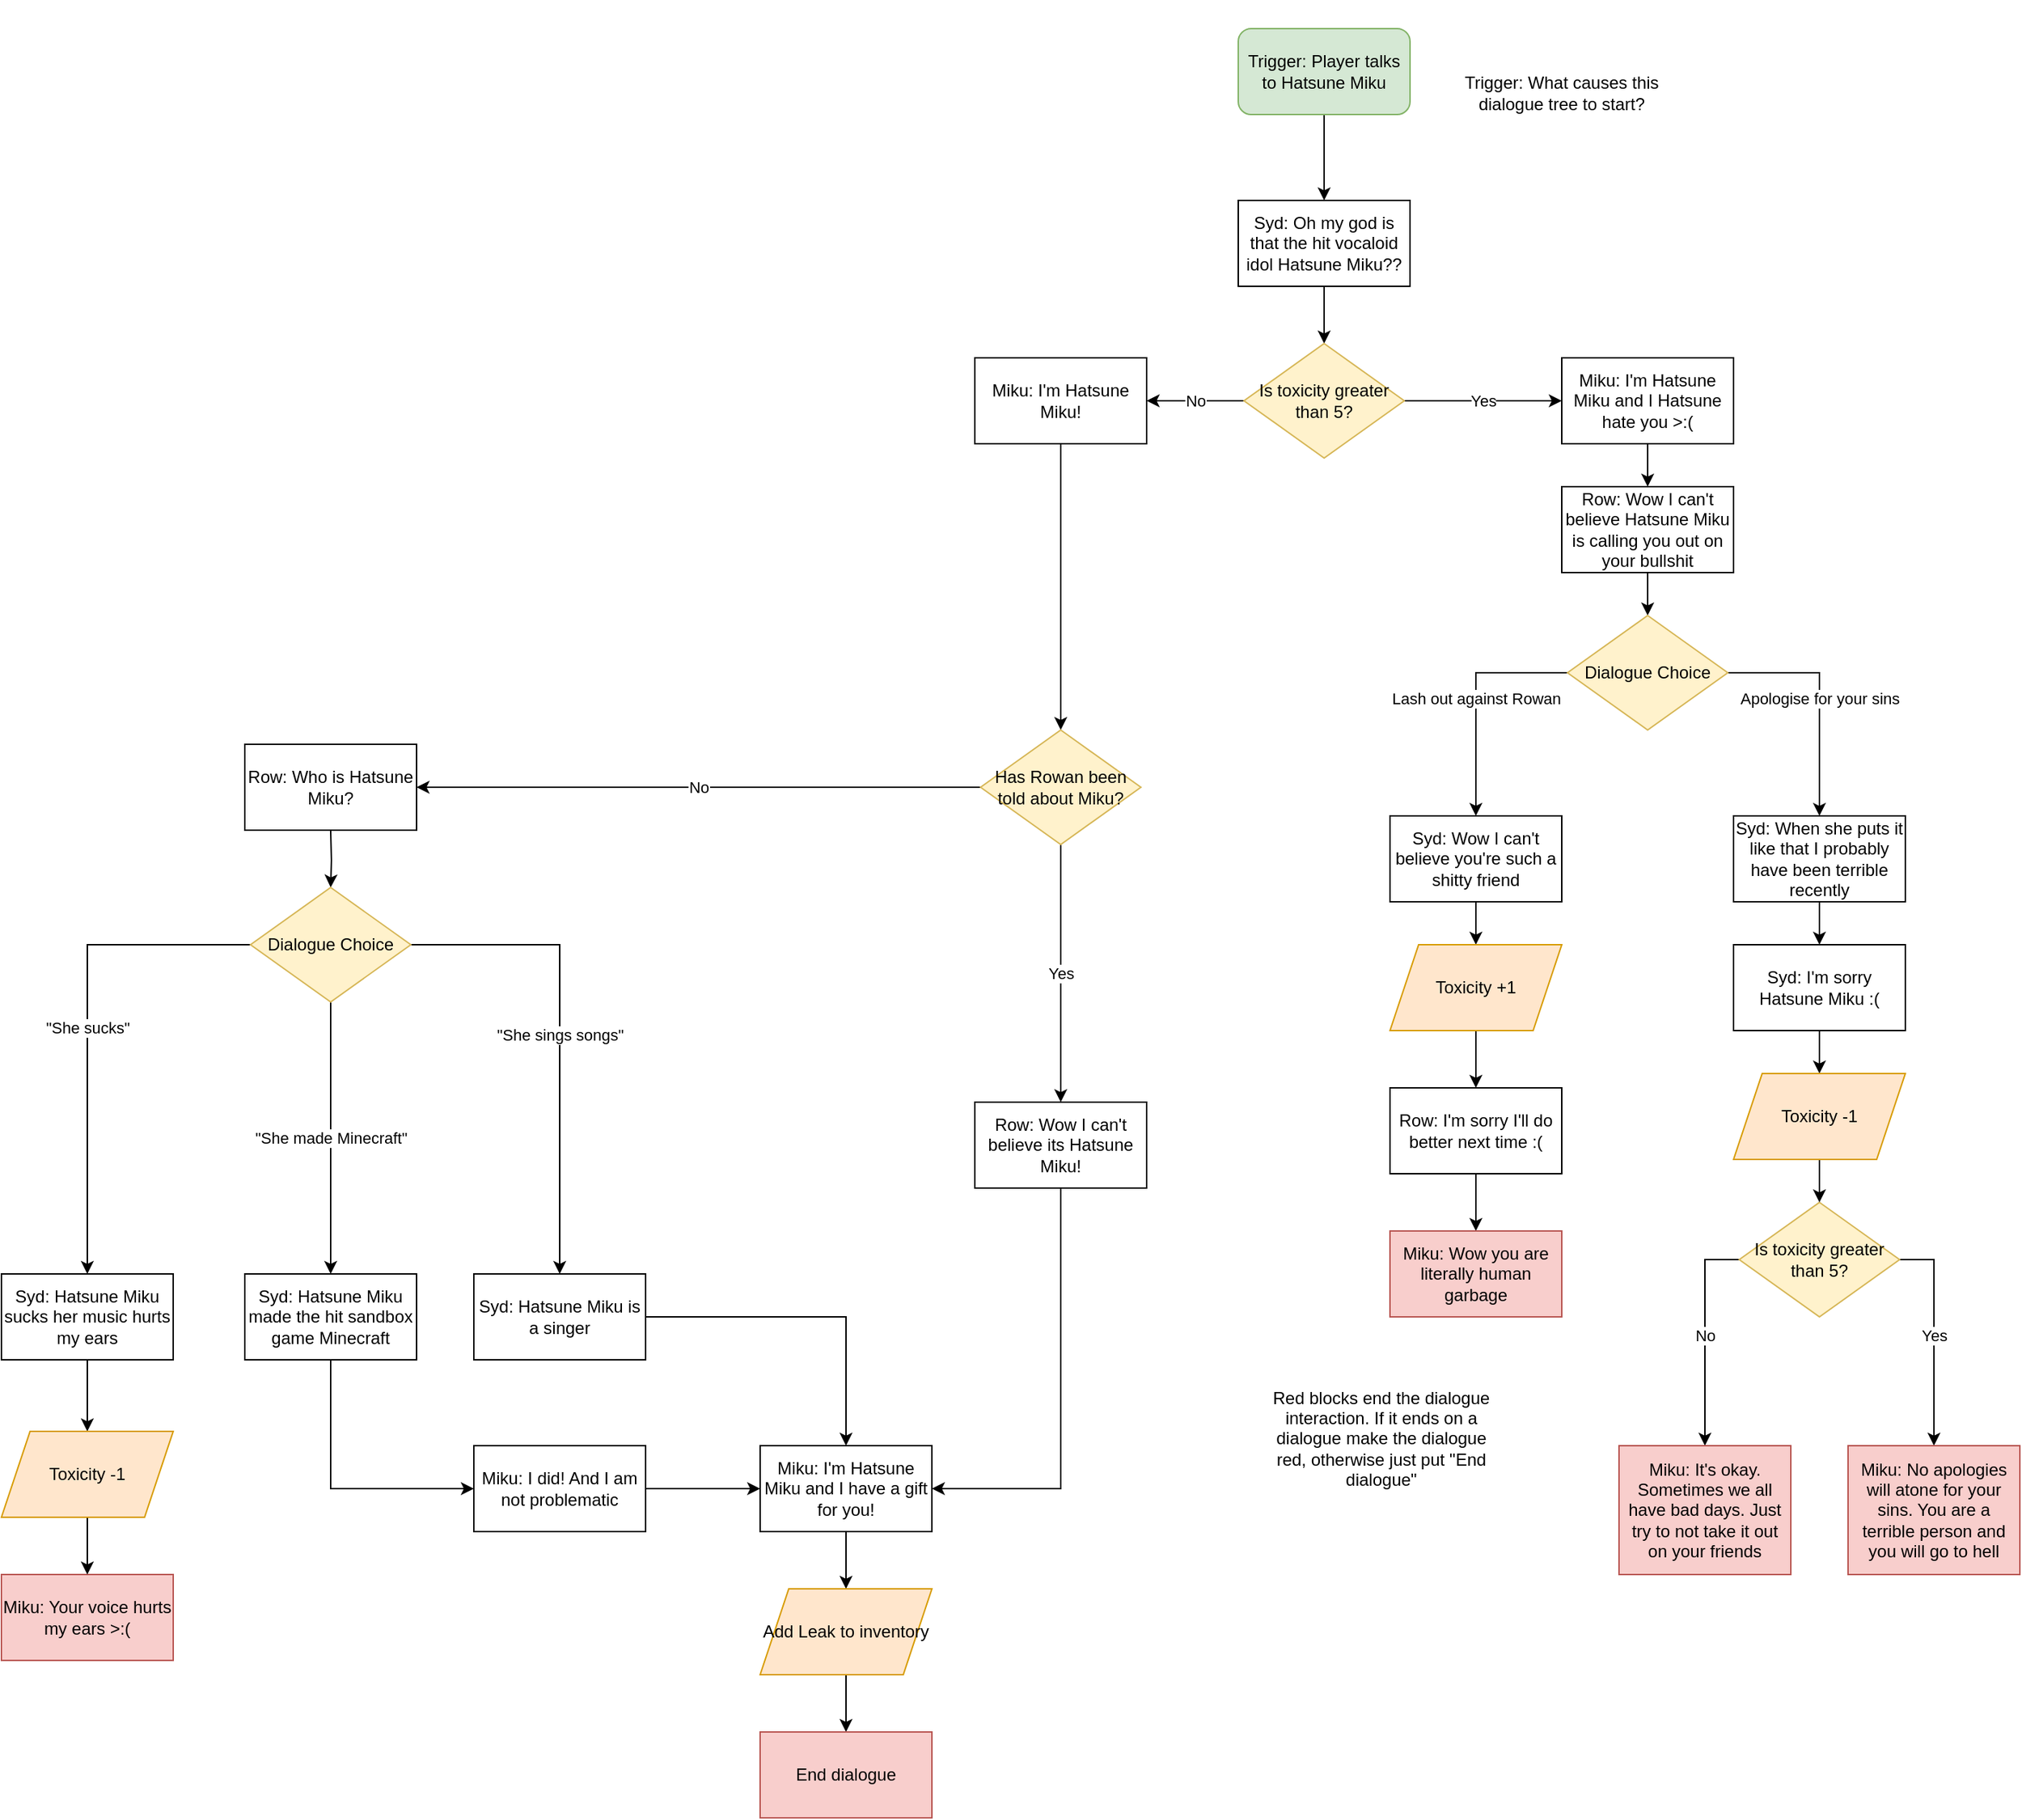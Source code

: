 <mxfile version="19.0.1" type="github"><diagram id="PjW7p8ZUTWmE0yKOg7Vm" name="Page-1"><mxGraphModel dx="3671" dy="1404" grid="1" gridSize="10" guides="1" tooltips="1" connect="1" arrows="1" fold="1" page="1" pageScale="1" pageWidth="827" pageHeight="1169" math="0" shadow="0"><root><mxCell id="0"/><mxCell id="1" parent="0"/><mxCell id="E0NGC6ElJK4z35FWlajR-3" style="edgeStyle=orthogonalEdgeStyle;rounded=0;orthogonalLoop=1;jettySize=auto;html=1;exitX=0.5;exitY=1;exitDx=0;exitDy=0;entryX=0.5;entryY=0;entryDx=0;entryDy=0;" edge="1" parent="1" source="E0NGC6ElJK4z35FWlajR-1" target="E0NGC6ElJK4z35FWlajR-2"><mxGeometry relative="1" as="geometry"/></mxCell><mxCell id="E0NGC6ElJK4z35FWlajR-1" value="Trigger: Player talks to Hatsune Miku" style="rounded=1;whiteSpace=wrap;html=1;fillColor=#d5e8d4;strokeColor=#82b366;" vertex="1" parent="1"><mxGeometry x="294" y="660" width="120" height="60" as="geometry"/></mxCell><mxCell id="E0NGC6ElJK4z35FWlajR-5" style="edgeStyle=orthogonalEdgeStyle;rounded=0;orthogonalLoop=1;jettySize=auto;html=1;exitX=0.5;exitY=1;exitDx=0;exitDy=0;entryX=0.5;entryY=0;entryDx=0;entryDy=0;" edge="1" parent="1" source="E0NGC6ElJK4z35FWlajR-2" target="E0NGC6ElJK4z35FWlajR-4"><mxGeometry relative="1" as="geometry"/></mxCell><mxCell id="E0NGC6ElJK4z35FWlajR-2" value="Syd: Oh my god is that the hit vocaloid idol Hatsune Miku??" style="rounded=0;whiteSpace=wrap;html=1;" vertex="1" parent="1"><mxGeometry x="294" y="780" width="120" height="60" as="geometry"/></mxCell><mxCell id="E0NGC6ElJK4z35FWlajR-7" value="Yes" style="edgeStyle=orthogonalEdgeStyle;rounded=0;orthogonalLoop=1;jettySize=auto;html=1;exitX=1;exitY=0.5;exitDx=0;exitDy=0;entryX=0;entryY=0.5;entryDx=0;entryDy=0;" edge="1" parent="1" source="E0NGC6ElJK4z35FWlajR-4" target="E0NGC6ElJK4z35FWlajR-6"><mxGeometry relative="1" as="geometry"/></mxCell><mxCell id="E0NGC6ElJK4z35FWlajR-9" value="No" style="edgeStyle=orthogonalEdgeStyle;rounded=0;orthogonalLoop=1;jettySize=auto;html=1;exitX=0;exitY=0.5;exitDx=0;exitDy=0;" edge="1" parent="1" source="E0NGC6ElJK4z35FWlajR-4" target="E0NGC6ElJK4z35FWlajR-8"><mxGeometry relative="1" as="geometry"/></mxCell><mxCell id="E0NGC6ElJK4z35FWlajR-4" value="Is toxicity greater &lt;br&gt;than 5?" style="rhombus;whiteSpace=wrap;html=1;fillColor=#fff2cc;strokeColor=#d6b656;" vertex="1" parent="1"><mxGeometry x="298" y="880" width="112" height="80" as="geometry"/></mxCell><mxCell id="E0NGC6ElJK4z35FWlajR-11" style="edgeStyle=orthogonalEdgeStyle;rounded=0;orthogonalLoop=1;jettySize=auto;html=1;exitX=0.5;exitY=1;exitDx=0;exitDy=0;" edge="1" parent="1" source="E0NGC6ElJK4z35FWlajR-6" target="E0NGC6ElJK4z35FWlajR-10"><mxGeometry relative="1" as="geometry"/></mxCell><mxCell id="E0NGC6ElJK4z35FWlajR-6" value="Miku: I'm Hatsune Miku and I Hatsune hate you &amp;gt;:(" style="rounded=0;whiteSpace=wrap;html=1;" vertex="1" parent="1"><mxGeometry x="520" y="890" width="120" height="60" as="geometry"/></mxCell><mxCell id="E0NGC6ElJK4z35FWlajR-48" style="edgeStyle=orthogonalEdgeStyle;rounded=0;orthogonalLoop=1;jettySize=auto;html=1;exitX=0.5;exitY=1;exitDx=0;exitDy=0;" edge="1" parent="1" source="E0NGC6ElJK4z35FWlajR-8" target="E0NGC6ElJK4z35FWlajR-47"><mxGeometry relative="1" as="geometry"/></mxCell><mxCell id="E0NGC6ElJK4z35FWlajR-8" value="Miku: I'm Hatsune Miku!" style="rounded=0;whiteSpace=wrap;html=1;" vertex="1" parent="1"><mxGeometry x="110" y="890" width="120" height="60" as="geometry"/></mxCell><mxCell id="E0NGC6ElJK4z35FWlajR-13" style="edgeStyle=orthogonalEdgeStyle;rounded=0;orthogonalLoop=1;jettySize=auto;html=1;exitX=0.5;exitY=1;exitDx=0;exitDy=0;" edge="1" parent="1" source="E0NGC6ElJK4z35FWlajR-10" target="E0NGC6ElJK4z35FWlajR-12"><mxGeometry relative="1" as="geometry"/></mxCell><mxCell id="E0NGC6ElJK4z35FWlajR-10" value="Row: Wow I can't believe Hatsune Miku is calling you out on your bullshit" style="rounded=0;whiteSpace=wrap;html=1;" vertex="1" parent="1"><mxGeometry x="520" y="980" width="120" height="60" as="geometry"/></mxCell><mxCell id="E0NGC6ElJK4z35FWlajR-15" value="Lash out against Rowan" style="edgeStyle=orthogonalEdgeStyle;rounded=0;orthogonalLoop=1;jettySize=auto;html=1;exitX=0;exitY=0.5;exitDx=0;exitDy=0;" edge="1" parent="1" source="E0NGC6ElJK4z35FWlajR-12" target="E0NGC6ElJK4z35FWlajR-14"><mxGeometry relative="1" as="geometry"/></mxCell><mxCell id="E0NGC6ElJK4z35FWlajR-17" value="Apologise for your sins" style="edgeStyle=orthogonalEdgeStyle;rounded=0;orthogonalLoop=1;jettySize=auto;html=1;exitX=1;exitY=0.5;exitDx=0;exitDy=0;" edge="1" parent="1" source="E0NGC6ElJK4z35FWlajR-12" target="E0NGC6ElJK4z35FWlajR-16"><mxGeometry relative="1" as="geometry"/></mxCell><mxCell id="E0NGC6ElJK4z35FWlajR-12" value="Dialogue Choice" style="rhombus;whiteSpace=wrap;html=1;fillColor=#fff2cc;strokeColor=#d6b656;" vertex="1" parent="1"><mxGeometry x="524" y="1070" width="112" height="80" as="geometry"/></mxCell><mxCell id="E0NGC6ElJK4z35FWlajR-40" style="edgeStyle=orthogonalEdgeStyle;rounded=0;orthogonalLoop=1;jettySize=auto;html=1;exitX=0.5;exitY=1;exitDx=0;exitDy=0;entryX=0.5;entryY=0;entryDx=0;entryDy=0;" edge="1" parent="1" source="E0NGC6ElJK4z35FWlajR-14" target="E0NGC6ElJK4z35FWlajR-39"><mxGeometry relative="1" as="geometry"/></mxCell><mxCell id="E0NGC6ElJK4z35FWlajR-14" value="Syd: Wow I can't believe you're such a shitty friend" style="rounded=0;whiteSpace=wrap;html=1;" vertex="1" parent="1"><mxGeometry x="400" y="1210" width="120" height="60" as="geometry"/></mxCell><mxCell id="E0NGC6ElJK4z35FWlajR-19" style="edgeStyle=orthogonalEdgeStyle;rounded=0;orthogonalLoop=1;jettySize=auto;html=1;exitX=0.5;exitY=1;exitDx=0;exitDy=0;entryX=0.5;entryY=0;entryDx=0;entryDy=0;" edge="1" parent="1" source="E0NGC6ElJK4z35FWlajR-16" target="E0NGC6ElJK4z35FWlajR-18"><mxGeometry relative="1" as="geometry"/></mxCell><mxCell id="E0NGC6ElJK4z35FWlajR-16" value="Syd: When she puts it like that I probably have been terrible recently" style="rounded=0;whiteSpace=wrap;html=1;" vertex="1" parent="1"><mxGeometry x="640" y="1210" width="120" height="60" as="geometry"/></mxCell><mxCell id="E0NGC6ElJK4z35FWlajR-38" style="edgeStyle=orthogonalEdgeStyle;rounded=0;orthogonalLoop=1;jettySize=auto;html=1;exitX=0.5;exitY=1;exitDx=0;exitDy=0;entryX=0.5;entryY=0;entryDx=0;entryDy=0;" edge="1" parent="1" source="E0NGC6ElJK4z35FWlajR-18" target="E0NGC6ElJK4z35FWlajR-33"><mxGeometry relative="1" as="geometry"/></mxCell><mxCell id="E0NGC6ElJK4z35FWlajR-18" value="Syd: I'm sorry Hatsune Miku :(" style="rounded=0;whiteSpace=wrap;html=1;" vertex="1" parent="1"><mxGeometry x="640" y="1300" width="120" height="60" as="geometry"/></mxCell><mxCell id="E0NGC6ElJK4z35FWlajR-25" value="No" style="edgeStyle=orthogonalEdgeStyle;rounded=0;orthogonalLoop=1;jettySize=auto;html=1;exitX=0;exitY=0.5;exitDx=0;exitDy=0;entryX=0.5;entryY=0;entryDx=0;entryDy=0;" edge="1" parent="1" source="E0NGC6ElJK4z35FWlajR-22" target="E0NGC6ElJK4z35FWlajR-24"><mxGeometry relative="1" as="geometry"/></mxCell><mxCell id="E0NGC6ElJK4z35FWlajR-27" value="Yes" style="edgeStyle=orthogonalEdgeStyle;rounded=0;orthogonalLoop=1;jettySize=auto;html=1;exitX=1;exitY=0.5;exitDx=0;exitDy=0;entryX=0.5;entryY=0;entryDx=0;entryDy=0;" edge="1" parent="1" source="E0NGC6ElJK4z35FWlajR-22" target="E0NGC6ElJK4z35FWlajR-26"><mxGeometry relative="1" as="geometry"/></mxCell><mxCell id="E0NGC6ElJK4z35FWlajR-22" value="Is toxicity greater &lt;br&gt;than 5?" style="rhombus;whiteSpace=wrap;html=1;fillColor=#fff2cc;strokeColor=#d6b656;" vertex="1" parent="1"><mxGeometry x="644" y="1480" width="112" height="80" as="geometry"/></mxCell><mxCell id="E0NGC6ElJK4z35FWlajR-24" value="Miku: It's okay. Sometimes we all have bad days. Just try to not take it out on your friends" style="rounded=0;whiteSpace=wrap;html=1;fillColor=#f8cecc;strokeColor=#b85450;" vertex="1" parent="1"><mxGeometry x="560" y="1650" width="120" height="90" as="geometry"/></mxCell><mxCell id="E0NGC6ElJK4z35FWlajR-26" value="Miku: No apologies will atone for your sins. You are a terrible person and you will go to hell" style="rounded=0;whiteSpace=wrap;html=1;fillColor=#f8cecc;strokeColor=#b85450;" vertex="1" parent="1"><mxGeometry x="720" y="1650" width="120" height="90" as="geometry"/></mxCell><mxCell id="E0NGC6ElJK4z35FWlajR-37" style="edgeStyle=orthogonalEdgeStyle;rounded=0;orthogonalLoop=1;jettySize=auto;html=1;exitX=0.5;exitY=1;exitDx=0;exitDy=0;entryX=0.5;entryY=0;entryDx=0;entryDy=0;" edge="1" parent="1" source="E0NGC6ElJK4z35FWlajR-33" target="E0NGC6ElJK4z35FWlajR-22"><mxGeometry relative="1" as="geometry"/></mxCell><mxCell id="E0NGC6ElJK4z35FWlajR-33" value="Toxicity -1" style="shape=parallelogram;perimeter=parallelogramPerimeter;whiteSpace=wrap;html=1;fixedSize=1;fillColor=#ffe6cc;strokeColor=#d79b00;" vertex="1" parent="1"><mxGeometry x="640" y="1390" width="120" height="60" as="geometry"/></mxCell><mxCell id="E0NGC6ElJK4z35FWlajR-44" style="edgeStyle=orthogonalEdgeStyle;rounded=0;orthogonalLoop=1;jettySize=auto;html=1;exitX=0.5;exitY=1;exitDx=0;exitDy=0;" edge="1" parent="1" source="E0NGC6ElJK4z35FWlajR-39" target="E0NGC6ElJK4z35FWlajR-43"><mxGeometry relative="1" as="geometry"/></mxCell><mxCell id="E0NGC6ElJK4z35FWlajR-39" value="Toxicity +1" style="shape=parallelogram;perimeter=parallelogramPerimeter;whiteSpace=wrap;html=1;fixedSize=1;fillColor=#ffe6cc;strokeColor=#d79b00;" vertex="1" parent="1"><mxGeometry x="400" y="1300" width="120" height="60" as="geometry"/></mxCell><mxCell id="E0NGC6ElJK4z35FWlajR-41" value="Trigger: What causes this dialogue tree to start?" style="text;html=1;strokeColor=none;fillColor=none;align=center;verticalAlign=middle;whiteSpace=wrap;rounded=0;" vertex="1" parent="1"><mxGeometry x="440" y="640" width="160" height="130" as="geometry"/></mxCell><mxCell id="E0NGC6ElJK4z35FWlajR-42" value="Red blocks end the dialogue interaction. If it ends on a dialogue make the dialogue red, otherwise just put &quot;End dialogue&quot;" style="text;html=1;strokeColor=none;fillColor=none;align=center;verticalAlign=middle;whiteSpace=wrap;rounded=0;" vertex="1" parent="1"><mxGeometry x="314" y="1580" width="160" height="130" as="geometry"/></mxCell><mxCell id="E0NGC6ElJK4z35FWlajR-46" style="edgeStyle=orthogonalEdgeStyle;rounded=0;orthogonalLoop=1;jettySize=auto;html=1;exitX=0.5;exitY=1;exitDx=0;exitDy=0;entryX=0.5;entryY=0;entryDx=0;entryDy=0;" edge="1" parent="1" source="E0NGC6ElJK4z35FWlajR-43" target="E0NGC6ElJK4z35FWlajR-45"><mxGeometry relative="1" as="geometry"/></mxCell><mxCell id="E0NGC6ElJK4z35FWlajR-43" value="Row: I'm sorry I'll do better next time :(" style="rounded=0;whiteSpace=wrap;html=1;" vertex="1" parent="1"><mxGeometry x="400" y="1400" width="120" height="60" as="geometry"/></mxCell><mxCell id="E0NGC6ElJK4z35FWlajR-45" value="Miku: Wow you are literally human garbage" style="rounded=0;whiteSpace=wrap;html=1;fillColor=#f8cecc;strokeColor=#b85450;" vertex="1" parent="1"><mxGeometry x="400" y="1500" width="120" height="60" as="geometry"/></mxCell><mxCell id="E0NGC6ElJK4z35FWlajR-50" value="Yes" style="edgeStyle=orthogonalEdgeStyle;rounded=0;orthogonalLoop=1;jettySize=auto;html=1;exitX=0.5;exitY=1;exitDx=0;exitDy=0;" edge="1" parent="1" source="E0NGC6ElJK4z35FWlajR-47" target="E0NGC6ElJK4z35FWlajR-49"><mxGeometry relative="1" as="geometry"><Array as="points"><mxPoint x="170" y="1270"/><mxPoint x="170" y="1270"/></Array></mxGeometry></mxCell><mxCell id="E0NGC6ElJK4z35FWlajR-52" value="No" style="edgeStyle=orthogonalEdgeStyle;rounded=0;orthogonalLoop=1;jettySize=auto;html=1;exitX=0;exitY=0.5;exitDx=0;exitDy=0;entryX=1;entryY=0.5;entryDx=0;entryDy=0;" edge="1" parent="1" source="E0NGC6ElJK4z35FWlajR-47" target="E0NGC6ElJK4z35FWlajR-51"><mxGeometry relative="1" as="geometry"><Array as="points"><mxPoint x="44" y="1190"/></Array></mxGeometry></mxCell><mxCell id="E0NGC6ElJK4z35FWlajR-47" value="Has Rowan been told about Miku?" style="rhombus;whiteSpace=wrap;html=1;fillColor=#fff2cc;strokeColor=#d6b656;" vertex="1" parent="1"><mxGeometry x="114" y="1150" width="112" height="80" as="geometry"/></mxCell><mxCell id="E0NGC6ElJK4z35FWlajR-83" style="edgeStyle=orthogonalEdgeStyle;rounded=0;orthogonalLoop=1;jettySize=auto;html=1;exitX=0.5;exitY=1;exitDx=0;exitDy=0;entryX=1;entryY=0.5;entryDx=0;entryDy=0;" edge="1" parent="1" source="E0NGC6ElJK4z35FWlajR-49" target="E0NGC6ElJK4z35FWlajR-53"><mxGeometry relative="1" as="geometry"/></mxCell><mxCell id="E0NGC6ElJK4z35FWlajR-49" value="Row: Wow I can't believe its Hatsune Miku!" style="rounded=0;whiteSpace=wrap;html=1;" vertex="1" parent="1"><mxGeometry x="110" y="1410" width="120" height="60" as="geometry"/></mxCell><mxCell id="E0NGC6ElJK4z35FWlajR-61" style="edgeStyle=orthogonalEdgeStyle;rounded=0;orthogonalLoop=1;jettySize=auto;html=1;exitX=0.5;exitY=1;exitDx=0;exitDy=0;" edge="1" parent="1" target="E0NGC6ElJK4z35FWlajR-60"><mxGeometry relative="1" as="geometry"><mxPoint x="-340" y="1220" as="sourcePoint"/></mxGeometry></mxCell><mxCell id="E0NGC6ElJK4z35FWlajR-51" value="Row: Who is Hatsune Miku?" style="rounded=0;whiteSpace=wrap;html=1;" vertex="1" parent="1"><mxGeometry x="-400" y="1160" width="120" height="60" as="geometry"/></mxCell><mxCell id="E0NGC6ElJK4z35FWlajR-56" style="edgeStyle=orthogonalEdgeStyle;rounded=0;orthogonalLoop=1;jettySize=auto;html=1;exitX=0.5;exitY=1;exitDx=0;exitDy=0;entryX=0.5;entryY=0;entryDx=0;entryDy=0;" edge="1" parent="1" source="E0NGC6ElJK4z35FWlajR-53" target="E0NGC6ElJK4z35FWlajR-55"><mxGeometry relative="1" as="geometry"/></mxCell><mxCell id="E0NGC6ElJK4z35FWlajR-53" value="Miku: I'm Hatsune Miku and I have a gift for you!" style="rounded=0;whiteSpace=wrap;html=1;" vertex="1" parent="1"><mxGeometry x="-40" y="1650" width="120" height="60" as="geometry"/></mxCell><mxCell id="E0NGC6ElJK4z35FWlajR-58" style="edgeStyle=orthogonalEdgeStyle;rounded=0;orthogonalLoop=1;jettySize=auto;html=1;exitX=0.5;exitY=1;exitDx=0;exitDy=0;entryX=0.5;entryY=0;entryDx=0;entryDy=0;" edge="1" parent="1" source="E0NGC6ElJK4z35FWlajR-55" target="E0NGC6ElJK4z35FWlajR-57"><mxGeometry relative="1" as="geometry"/></mxCell><mxCell id="E0NGC6ElJK4z35FWlajR-55" value="Add Leak to inventory" style="shape=parallelogram;perimeter=parallelogramPerimeter;whiteSpace=wrap;html=1;fixedSize=1;fillColor=#ffe6cc;strokeColor=#d79b00;" vertex="1" parent="1"><mxGeometry x="-40" y="1750" width="120" height="60" as="geometry"/></mxCell><mxCell id="E0NGC6ElJK4z35FWlajR-57" value="End dialogue" style="rounded=0;whiteSpace=wrap;html=1;fillColor=#f8cecc;strokeColor=#b85450;" vertex="1" parent="1"><mxGeometry x="-40" y="1850" width="120" height="60" as="geometry"/></mxCell><mxCell id="E0NGC6ElJK4z35FWlajR-63" value="&quot;She sucks&quot;" style="edgeStyle=orthogonalEdgeStyle;rounded=0;orthogonalLoop=1;jettySize=auto;html=1;" edge="1" parent="1" source="E0NGC6ElJK4z35FWlajR-60" target="E0NGC6ElJK4z35FWlajR-62"><mxGeometry relative="1" as="geometry"/></mxCell><mxCell id="E0NGC6ElJK4z35FWlajR-66" value="&quot;She made Minecraft&quot;" style="edgeStyle=orthogonalEdgeStyle;rounded=0;orthogonalLoop=1;jettySize=auto;html=1;exitX=0.5;exitY=1;exitDx=0;exitDy=0;" edge="1" parent="1" source="E0NGC6ElJK4z35FWlajR-60" target="E0NGC6ElJK4z35FWlajR-64"><mxGeometry relative="1" as="geometry"><Array as="points"/></mxGeometry></mxCell><mxCell id="E0NGC6ElJK4z35FWlajR-69" value="&quot;She sings songs&quot;" style="edgeStyle=orthogonalEdgeStyle;rounded=0;orthogonalLoop=1;jettySize=auto;html=1;" edge="1" parent="1" source="E0NGC6ElJK4z35FWlajR-60" target="E0NGC6ElJK4z35FWlajR-67"><mxGeometry relative="1" as="geometry"/></mxCell><mxCell id="E0NGC6ElJK4z35FWlajR-60" value="Dialogue Choice" style="rhombus;whiteSpace=wrap;html=1;fillColor=#fff2cc;strokeColor=#d6b656;" vertex="1" parent="1"><mxGeometry x="-396" y="1260" width="112" height="80" as="geometry"/></mxCell><mxCell id="E0NGC6ElJK4z35FWlajR-88" style="edgeStyle=orthogonalEdgeStyle;rounded=0;orthogonalLoop=1;jettySize=auto;html=1;exitX=0.5;exitY=1;exitDx=0;exitDy=0;entryX=0.5;entryY=0;entryDx=0;entryDy=0;" edge="1" parent="1" source="E0NGC6ElJK4z35FWlajR-62" target="E0NGC6ElJK4z35FWlajR-87"><mxGeometry relative="1" as="geometry"/></mxCell><mxCell id="E0NGC6ElJK4z35FWlajR-62" value="Syd: Hatsune Miku sucks her music hurts my ears" style="rounded=0;whiteSpace=wrap;html=1;" vertex="1" parent="1"><mxGeometry x="-570" y="1530" width="120" height="60" as="geometry"/></mxCell><mxCell id="E0NGC6ElJK4z35FWlajR-82" style="edgeStyle=orthogonalEdgeStyle;rounded=0;orthogonalLoop=1;jettySize=auto;html=1;exitX=0.5;exitY=1;exitDx=0;exitDy=0;entryX=0;entryY=0.5;entryDx=0;entryDy=0;" edge="1" parent="1" source="E0NGC6ElJK4z35FWlajR-64" target="E0NGC6ElJK4z35FWlajR-74"><mxGeometry relative="1" as="geometry"/></mxCell><mxCell id="E0NGC6ElJK4z35FWlajR-64" value="Syd: Hatsune Miku made the hit sandbox game Minecraft" style="rounded=0;whiteSpace=wrap;html=1;" vertex="1" parent="1"><mxGeometry x="-400" y="1530" width="120" height="60" as="geometry"/></mxCell><mxCell id="E0NGC6ElJK4z35FWlajR-84" style="edgeStyle=orthogonalEdgeStyle;rounded=0;orthogonalLoop=1;jettySize=auto;html=1;exitX=1;exitY=0.5;exitDx=0;exitDy=0;entryX=0.5;entryY=0;entryDx=0;entryDy=0;" edge="1" parent="1" source="E0NGC6ElJK4z35FWlajR-67" target="E0NGC6ElJK4z35FWlajR-53"><mxGeometry relative="1" as="geometry"/></mxCell><mxCell id="E0NGC6ElJK4z35FWlajR-67" value="Syd: Hatsune Miku is a singer" style="rounded=0;whiteSpace=wrap;html=1;" vertex="1" parent="1"><mxGeometry x="-240" y="1530" width="120" height="60" as="geometry"/></mxCell><mxCell id="E0NGC6ElJK4z35FWlajR-85" style="edgeStyle=orthogonalEdgeStyle;rounded=0;orthogonalLoop=1;jettySize=auto;html=1;exitX=1;exitY=0.5;exitDx=0;exitDy=0;" edge="1" parent="1" source="E0NGC6ElJK4z35FWlajR-74" target="E0NGC6ElJK4z35FWlajR-53"><mxGeometry relative="1" as="geometry"/></mxCell><mxCell id="E0NGC6ElJK4z35FWlajR-74" value="Miku: I did! And I am not problematic" style="rounded=0;whiteSpace=wrap;html=1;" vertex="1" parent="1"><mxGeometry x="-240" y="1650" width="120" height="60" as="geometry"/></mxCell><mxCell id="E0NGC6ElJK4z35FWlajR-86" value="Miku: Your voice hurts my ears &amp;gt;:(" style="rounded=0;whiteSpace=wrap;html=1;fillColor=#f8cecc;strokeColor=#b85450;" vertex="1" parent="1"><mxGeometry x="-570" y="1740" width="120" height="60" as="geometry"/></mxCell><mxCell id="E0NGC6ElJK4z35FWlajR-89" style="edgeStyle=orthogonalEdgeStyle;rounded=0;orthogonalLoop=1;jettySize=auto;html=1;exitX=0.5;exitY=1;exitDx=0;exitDy=0;" edge="1" parent="1" source="E0NGC6ElJK4z35FWlajR-87" target="E0NGC6ElJK4z35FWlajR-86"><mxGeometry relative="1" as="geometry"/></mxCell><mxCell id="E0NGC6ElJK4z35FWlajR-87" value="Toxicity -1" style="shape=parallelogram;perimeter=parallelogramPerimeter;whiteSpace=wrap;html=1;fixedSize=1;fillColor=#ffe6cc;strokeColor=#d79b00;" vertex="1" parent="1"><mxGeometry x="-570" y="1640" width="120" height="60" as="geometry"/></mxCell></root></mxGraphModel></diagram></mxfile>